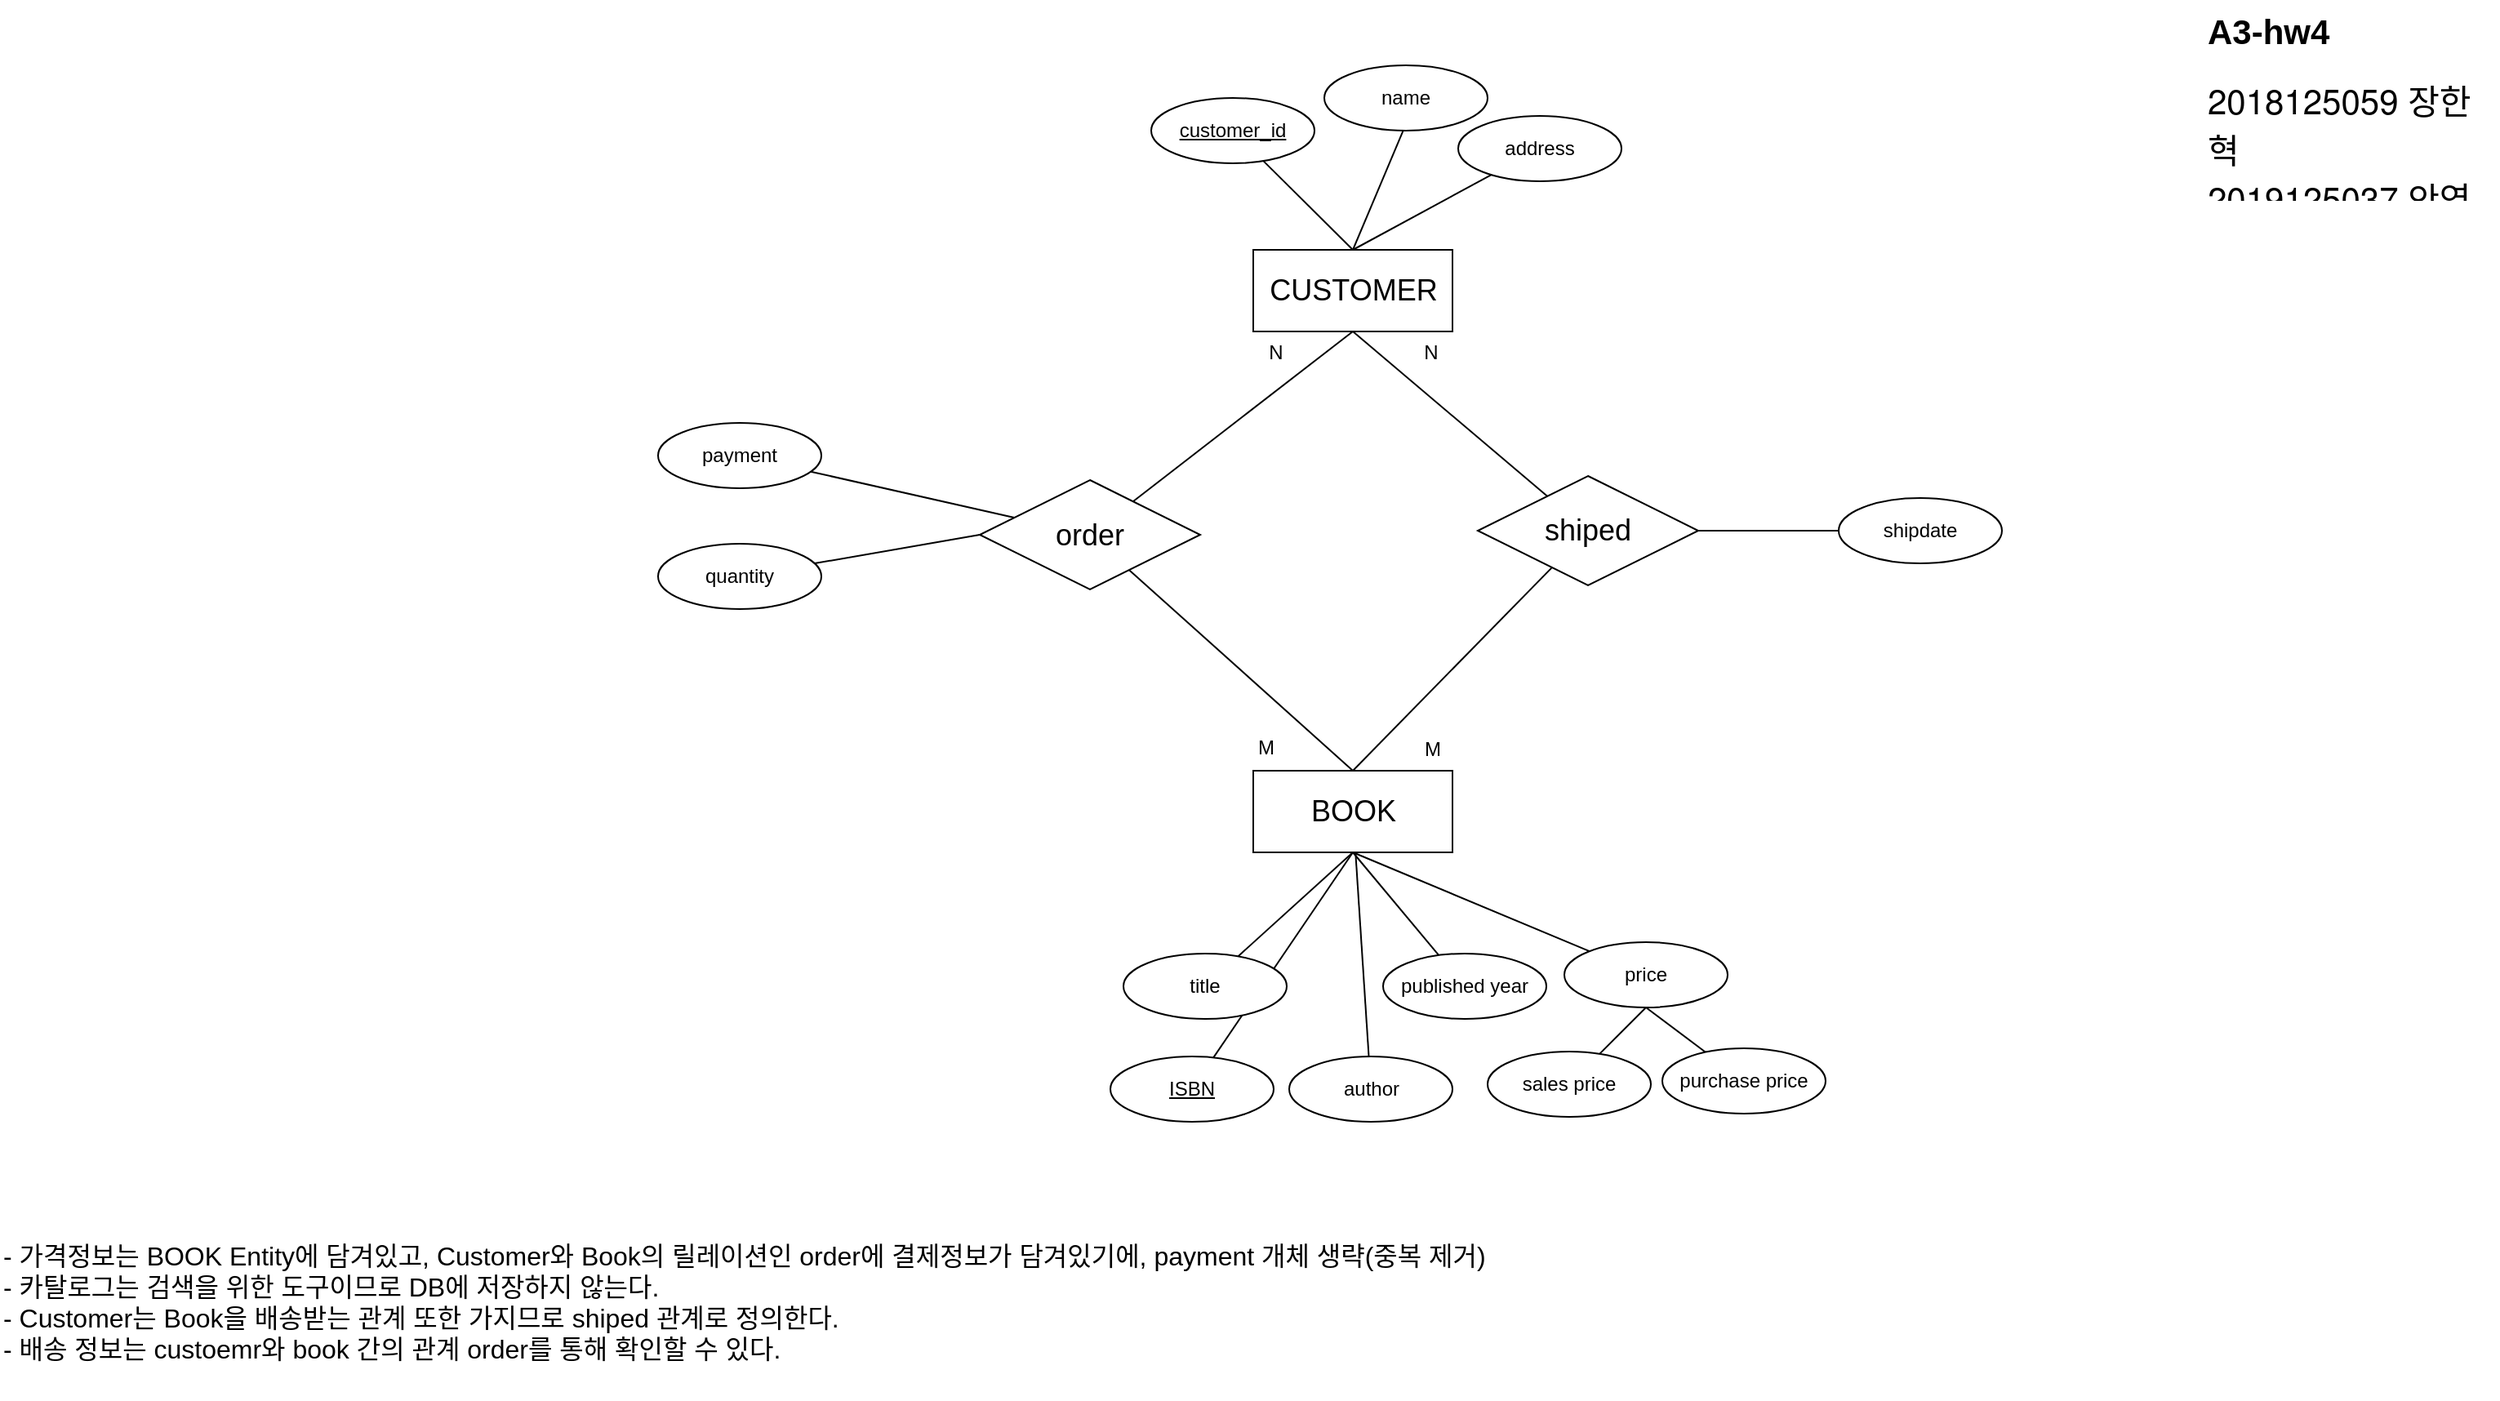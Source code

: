 <mxfile version="24.2.2" type="github">
  <diagram name="페이지-1" id="EJJK_OTICPYYUOJ0lnww">
    <mxGraphModel dx="2414" dy="1954" grid="0" gridSize="10" guides="1" tooltips="1" connect="1" arrows="1" fold="1" page="1" pageScale="1" pageWidth="1600" pageHeight="900" math="0" shadow="0">
      <root>
        <mxCell id="0" />
        <mxCell id="1" parent="0" />
        <mxCell id="wNXtxu5_4Zl9AVVXnJgg-21" style="rounded=0;orthogonalLoop=1;jettySize=auto;html=1;endArrow=none;endFill=0;exitX=0.5;exitY=1;exitDx=0;exitDy=0;" parent="1" source="wNXtxu5_4Zl9AVVXnJgg-13" target="wNXtxu5_4Zl9AVVXnJgg-17" edge="1">
          <mxGeometry relative="1" as="geometry" />
        </mxCell>
        <mxCell id="cpaIPxcCsYdrv0hs0OcH-14" style="rounded=0;orthogonalLoop=1;jettySize=auto;html=1;endArrow=none;endFill=0;exitX=0.5;exitY=1;exitDx=0;exitDy=0;" parent="1" source="wNXtxu5_4Zl9AVVXnJgg-13" target="cpaIPxcCsYdrv0hs0OcH-11" edge="1">
          <mxGeometry relative="1" as="geometry" />
        </mxCell>
        <mxCell id="wNXtxu5_4Zl9AVVXnJgg-13" value="&lt;font style=&quot;font-size: 18px;&quot;&gt;CUSTOMER&lt;/font&gt;" style="whiteSpace=wrap;html=1;align=center;" parent="1" vertex="1">
          <mxGeometry x="784.5" y="169" width="122" height="50" as="geometry" />
        </mxCell>
        <mxCell id="wNXtxu5_4Zl9AVVXnJgg-15" value="&lt;font style=&quot;font-size: 18px;&quot;&gt;BOOK&lt;/font&gt;" style="whiteSpace=wrap;html=1;align=center;" parent="1" vertex="1">
          <mxGeometry x="784.5" y="488" width="122" height="50" as="geometry" />
        </mxCell>
        <mxCell id="wNXtxu5_4Zl9AVVXnJgg-23" style="rounded=0;orthogonalLoop=1;jettySize=auto;html=1;endArrow=none;endFill=0;entryX=0.5;entryY=0;entryDx=0;entryDy=0;" parent="1" source="wNXtxu5_4Zl9AVVXnJgg-17" target="wNXtxu5_4Zl9AVVXnJgg-15" edge="1">
          <mxGeometry relative="1" as="geometry" />
        </mxCell>
        <mxCell id="wNXtxu5_4Zl9AVVXnJgg-17" value="&lt;span style=&quot;font-size: 18px;&quot;&gt;order&lt;/span&gt;" style="shape=rhombus;perimeter=rhombusPerimeter;whiteSpace=wrap;html=1;align=center;" parent="1" vertex="1">
          <mxGeometry x="617" y="310" width="135" height="67" as="geometry" />
        </mxCell>
        <mxCell id="cpaIPxcCsYdrv0hs0OcH-4" style="rounded=0;orthogonalLoop=1;jettySize=auto;html=1;endArrow=none;endFill=0;entryX=0.5;entryY=1;entryDx=0;entryDy=0;" parent="1" source="wNXtxu5_4Zl9AVVXnJgg-29" target="wNXtxu5_4Zl9AVVXnJgg-15" edge="1">
          <mxGeometry relative="1" as="geometry" />
        </mxCell>
        <mxCell id="wNXtxu5_4Zl9AVVXnJgg-29" value="&lt;u&gt;ISBN&lt;/u&gt;" style="ellipse;whiteSpace=wrap;html=1;align=center;" parent="1" vertex="1">
          <mxGeometry x="697" y="663" width="100" height="40" as="geometry" />
        </mxCell>
        <mxCell id="wNXtxu5_4Zl9AVVXnJgg-32" style="rounded=0;orthogonalLoop=1;jettySize=auto;html=1;entryX=0;entryY=0.5;entryDx=0;entryDy=0;endArrow=none;endFill=0;" parent="1" source="wNXtxu5_4Zl9AVVXnJgg-30" target="wNXtxu5_4Zl9AVVXnJgg-17" edge="1">
          <mxGeometry relative="1" as="geometry" />
        </mxCell>
        <mxCell id="wNXtxu5_4Zl9AVVXnJgg-30" value="quantity" style="ellipse;whiteSpace=wrap;html=1;align=center;" parent="1" vertex="1">
          <mxGeometry x="420" y="349" width="100" height="40" as="geometry" />
        </mxCell>
        <mxCell id="cpaIPxcCsYdrv0hs0OcH-6" style="rounded=0;orthogonalLoop=1;jettySize=auto;html=1;endArrow=none;endFill=0;entryX=0.5;entryY=0;entryDx=0;entryDy=0;" parent="1" source="wNXtxu5_4Zl9AVVXnJgg-33" target="wNXtxu5_4Zl9AVVXnJgg-13" edge="1">
          <mxGeometry relative="1" as="geometry" />
        </mxCell>
        <mxCell id="wNXtxu5_4Zl9AVVXnJgg-33" value="&lt;u&gt;customer_id&lt;/u&gt;" style="ellipse;whiteSpace=wrap;html=1;align=center;" parent="1" vertex="1">
          <mxGeometry x="722" y="76" width="100" height="40" as="geometry" />
        </mxCell>
        <mxCell id="cpaIPxcCsYdrv0hs0OcH-1" style="rounded=0;orthogonalLoop=1;jettySize=auto;html=1;entryX=0.5;entryY=1;entryDx=0;entryDy=0;endArrow=none;endFill=0;" parent="1" source="wNXtxu5_4Zl9AVVXnJgg-34" target="wNXtxu5_4Zl9AVVXnJgg-15" edge="1">
          <mxGeometry relative="1" as="geometry" />
        </mxCell>
        <mxCell id="wNXtxu5_4Zl9AVVXnJgg-34" value="title" style="ellipse;whiteSpace=wrap;html=1;align=center;" parent="1" vertex="1">
          <mxGeometry x="705" y="600" width="100" height="40" as="geometry" />
        </mxCell>
        <mxCell id="cpaIPxcCsYdrv0hs0OcH-2" style="rounded=0;orthogonalLoop=1;jettySize=auto;html=1;entryX=0.5;entryY=1;entryDx=0;entryDy=0;endArrow=none;endFill=0;" parent="1" source="wNXtxu5_4Zl9AVVXnJgg-35" target="wNXtxu5_4Zl9AVVXnJgg-15" edge="1">
          <mxGeometry relative="1" as="geometry" />
        </mxCell>
        <mxCell id="wNXtxu5_4Zl9AVVXnJgg-35" value="published year" style="ellipse;whiteSpace=wrap;html=1;align=center;" parent="1" vertex="1">
          <mxGeometry x="864" y="600" width="100" height="40" as="geometry" />
        </mxCell>
        <mxCell id="wNXtxu5_4Zl9AVVXnJgg-40" style="rounded=0;orthogonalLoop=1;jettySize=auto;html=1;endArrow=none;endFill=0;exitX=0.5;exitY=1;exitDx=0;exitDy=0;" parent="1" source="wNXtxu5_4Zl9AVVXnJgg-36" target="wNXtxu5_4Zl9AVVXnJgg-39" edge="1">
          <mxGeometry relative="1" as="geometry" />
        </mxCell>
        <mxCell id="wNXtxu5_4Zl9AVVXnJgg-41" style="rounded=0;orthogonalLoop=1;jettySize=auto;html=1;endArrow=none;endFill=0;exitX=0.5;exitY=1;exitDx=0;exitDy=0;" parent="1" source="wNXtxu5_4Zl9AVVXnJgg-36" target="wNXtxu5_4Zl9AVVXnJgg-37" edge="1">
          <mxGeometry relative="1" as="geometry" />
        </mxCell>
        <mxCell id="cpaIPxcCsYdrv0hs0OcH-3" style="rounded=0;orthogonalLoop=1;jettySize=auto;html=1;endArrow=none;endFill=0;entryX=0.5;entryY=1;entryDx=0;entryDy=0;" parent="1" source="wNXtxu5_4Zl9AVVXnJgg-36" target="wNXtxu5_4Zl9AVVXnJgg-15" edge="1">
          <mxGeometry relative="1" as="geometry" />
        </mxCell>
        <mxCell id="wNXtxu5_4Zl9AVVXnJgg-36" value="price" style="ellipse;whiteSpace=wrap;html=1;align=center;" parent="1" vertex="1">
          <mxGeometry x="975" y="593" width="100" height="40" as="geometry" />
        </mxCell>
        <mxCell id="wNXtxu5_4Zl9AVVXnJgg-37" value="purchase price" style="ellipse;whiteSpace=wrap;html=1;align=center;" parent="1" vertex="1">
          <mxGeometry x="1035" y="658" width="100" height="40" as="geometry" />
        </mxCell>
        <mxCell id="cpaIPxcCsYdrv0hs0OcH-5" style="rounded=0;orthogonalLoop=1;jettySize=auto;html=1;endArrow=none;endFill=0;" parent="1" source="wNXtxu5_4Zl9AVVXnJgg-38" target="wNXtxu5_4Zl9AVVXnJgg-15" edge="1">
          <mxGeometry relative="1" as="geometry" />
        </mxCell>
        <mxCell id="wNXtxu5_4Zl9AVVXnJgg-38" value="author" style="ellipse;whiteSpace=wrap;html=1;align=center;" parent="1" vertex="1">
          <mxGeometry x="806.5" y="663" width="100" height="40" as="geometry" />
        </mxCell>
        <mxCell id="wNXtxu5_4Zl9AVVXnJgg-39" value="sales price" style="ellipse;whiteSpace=wrap;html=1;align=center;" parent="1" vertex="1">
          <mxGeometry x="928" y="660" width="100" height="40" as="geometry" />
        </mxCell>
        <mxCell id="cpaIPxcCsYdrv0hs0OcH-9" style="rounded=0;orthogonalLoop=1;jettySize=auto;html=1;endArrow=none;endFill=0;entryX=0.5;entryY=0;entryDx=0;entryDy=0;" parent="1" source="wNXtxu5_4Zl9AVVXnJgg-44" target="wNXtxu5_4Zl9AVVXnJgg-13" edge="1">
          <mxGeometry relative="1" as="geometry" />
        </mxCell>
        <mxCell id="wNXtxu5_4Zl9AVVXnJgg-44" value="address" style="ellipse;whiteSpace=wrap;html=1;align=center;" parent="1" vertex="1">
          <mxGeometry x="910" y="87" width="100" height="40" as="geometry" />
        </mxCell>
        <mxCell id="cpaIPxcCsYdrv0hs0OcH-7" style="rounded=0;orthogonalLoop=1;jettySize=auto;html=1;endArrow=none;endFill=0;entryX=0.5;entryY=0;entryDx=0;entryDy=0;" parent="1" target="wNXtxu5_4Zl9AVVXnJgg-13" edge="1">
          <mxGeometry relative="1" as="geometry">
            <mxPoint x="877.696" y="92.722" as="sourcePoint" />
          </mxGeometry>
        </mxCell>
        <mxCell id="wNXtxu5_4Zl9AVVXnJgg-45" value="name" style="ellipse;whiteSpace=wrap;html=1;align=center;" parent="1" vertex="1">
          <mxGeometry x="828" y="56" width="100" height="40" as="geometry" />
        </mxCell>
        <mxCell id="cpaIPxcCsYdrv0hs0OcH-15" style="rounded=0;orthogonalLoop=1;jettySize=auto;html=1;endArrow=none;endFill=0;entryX=0.5;entryY=0;entryDx=0;entryDy=0;" parent="1" source="cpaIPxcCsYdrv0hs0OcH-11" target="wNXtxu5_4Zl9AVVXnJgg-15" edge="1">
          <mxGeometry relative="1" as="geometry" />
        </mxCell>
        <mxCell id="cpaIPxcCsYdrv0hs0OcH-17" style="rounded=0;orthogonalLoop=1;jettySize=auto;html=1;endArrow=none;endFill=0;" parent="1" source="cpaIPxcCsYdrv0hs0OcH-11" target="cpaIPxcCsYdrv0hs0OcH-16" edge="1">
          <mxGeometry relative="1" as="geometry" />
        </mxCell>
        <mxCell id="cpaIPxcCsYdrv0hs0OcH-11" value="&lt;span style=&quot;font-size: 18px;&quot;&gt;shiped&lt;/span&gt;" style="shape=rhombus;perimeter=rhombusPerimeter;whiteSpace=wrap;html=1;align=center;" parent="1" vertex="1">
          <mxGeometry x="922" y="307.5" width="135" height="67" as="geometry" />
        </mxCell>
        <mxCell id="cpaIPxcCsYdrv0hs0OcH-16" value="shipdate" style="ellipse;whiteSpace=wrap;html=1;align=center;" parent="1" vertex="1">
          <mxGeometry x="1143" y="321" width="100" height="40" as="geometry" />
        </mxCell>
        <mxCell id="cpaIPxcCsYdrv0hs0OcH-22" value="N" style="text;html=1;align=center;verticalAlign=middle;resizable=0;points=[];autosize=1;strokeColor=none;fillColor=none;" parent="1" vertex="1">
          <mxGeometry x="879.5" y="219" width="27" height="26" as="geometry" />
        </mxCell>
        <mxCell id="cpaIPxcCsYdrv0hs0OcH-23" value="N" style="text;html=1;align=center;verticalAlign=middle;resizable=0;points=[];autosize=1;strokeColor=none;fillColor=none;" parent="1" vertex="1">
          <mxGeometry x="784.5" y="219" width="27" height="26" as="geometry" />
        </mxCell>
        <mxCell id="cpaIPxcCsYdrv0hs0OcH-24" value="M" style="text;html=1;align=center;verticalAlign=middle;resizable=0;points=[];autosize=1;strokeColor=none;fillColor=none;" parent="1" vertex="1">
          <mxGeometry x="778" y="461" width="28" height="26" as="geometry" />
        </mxCell>
        <mxCell id="cpaIPxcCsYdrv0hs0OcH-25" value="M" style="text;html=1;align=center;verticalAlign=middle;resizable=0;points=[];autosize=1;strokeColor=none;fillColor=none;" parent="1" vertex="1">
          <mxGeometry x="879.5" y="462" width="28" height="26" as="geometry" />
        </mxCell>
        <mxCell id="cpaIPxcCsYdrv0hs0OcH-26" value="&lt;font style=&quot;font-size: 16px;&quot;&gt;- 가격정보는 BOOK Entity에 담겨있고, Customer와 Book의 릴레이션인 order에 결제정보가 담겨있기에, payment 개체 생략(중복 제거)&lt;/font&gt;&lt;div style=&quot;font-size: 16px;&quot;&gt;&lt;font style=&quot;font-size: 16px;&quot;&gt;- 카탈로그는 검색을 위한 도구이므로 DB에 저장하지 않는다.&amp;nbsp;&lt;/font&gt;&lt;/div&gt;&lt;div style=&quot;font-size: 16px;&quot;&gt;&lt;font style=&quot;font-size: 16px;&quot;&gt;- Customer는 Book을 배송받는 관계 또한 가지므로 shiped 관계로 정의한다.&amp;nbsp;&lt;/font&gt;&lt;/div&gt;&lt;div style=&quot;font-size: 16px;&quot;&gt;&lt;font style=&quot;font-size: 16px;&quot;&gt;- 배송 정보는 custoemr와 book 간의 관계 order를 통해 확인할 수 있다.&lt;/font&gt;&lt;/div&gt;&lt;div style=&quot;font-size: 16px;&quot;&gt;&lt;br&gt;&lt;/div&gt;" style="text;html=1;align=left;verticalAlign=middle;whiteSpace=wrap;rounded=0;" parent="1" vertex="1">
          <mxGeometry x="17" y="772" width="946" height="101" as="geometry" />
        </mxCell>
        <mxCell id="PhWEiAaQ2m5naKxJ0kmm-2" style="rounded=0;orthogonalLoop=1;jettySize=auto;html=1;endArrow=none;endFill=0;" edge="1" parent="1" source="PhWEiAaQ2m5naKxJ0kmm-1" target="wNXtxu5_4Zl9AVVXnJgg-17">
          <mxGeometry relative="1" as="geometry" />
        </mxCell>
        <mxCell id="PhWEiAaQ2m5naKxJ0kmm-1" value="payment" style="ellipse;whiteSpace=wrap;html=1;align=center;" vertex="1" parent="1">
          <mxGeometry x="420" y="275" width="100" height="40" as="geometry" />
        </mxCell>
        <mxCell id="PhWEiAaQ2m5naKxJ0kmm-8" value="&lt;h1 style=&quot;margin-top: 0px; font-size: 21px;&quot;&gt;&lt;font style=&quot;font-size: 21px;&quot;&gt;A3-hw4&lt;/font&gt;&lt;/h1&gt;&lt;div style=&quot;font-size: 21px;&quot;&gt;&lt;p style=&quot;margin: 0px; font-variant-numeric: normal; font-variant-east-asian: normal; font-variant-alternates: normal; font-kerning: auto; font-optical-sizing: auto; font-feature-settings: normal; font-variation-settings: normal; font-variant-position: normal; font-stretch: normal; line-height: normal; font-family: &amp;quot;Helvetica Neue&amp;quot;;&quot; class=&quot;p1&quot;&gt;&lt;font style=&quot;font-size: 21px;&quot;&gt;2018125059 &lt;span style=&quot;font-variant-numeric: normal; font-variant-east-asian: normal; font-variant-alternates: normal; font-kerning: auto; font-optical-sizing: auto; font-feature-settings: normal; font-variation-settings: normal; font-variant-position: normal; font-stretch: normal; line-height: normal; font-family: &amp;quot;Apple SD Gothic Neo&amp;quot;;&quot; class=&quot;s1&quot;&gt;장한혁&lt;/span&gt;&lt;/font&gt;&lt;/p&gt;&lt;p style=&quot;margin: 0px; font-variant-numeric: normal; font-variant-east-asian: normal; font-variant-alternates: normal; font-kerning: auto; font-optical-sizing: auto; font-feature-settings: normal; font-variation-settings: normal; font-variant-position: normal; font-stretch: normal; line-height: normal; font-family: &amp;quot;Helvetica Neue&amp;quot;;&quot; class=&quot;p1&quot;&gt;&lt;font style=&quot;font-size: 21px;&quot;&gt;2019125037 &lt;span style=&quot;font-variant-numeric: normal; font-variant-east-asian: normal; font-variant-alternates: normal; font-kerning: auto; font-optical-sizing: auto; font-feature-settings: normal; font-variation-settings: normal; font-variant-position: normal; font-stretch: normal; line-height: normal; font-family: &amp;quot;Apple SD Gothic Neo&amp;quot;;&quot; class=&quot;s1&quot;&gt;안영근&lt;/span&gt;&lt;/font&gt;&lt;/p&gt;&lt;p style=&quot;margin: 0px; font-variant-numeric: normal; font-variant-east-asian: normal; font-variant-alternates: normal; font-kerning: auto; font-optical-sizing: auto; font-feature-settings: normal; font-variation-settings: normal; font-variant-position: normal; font-stretch: normal; line-height: normal; font-family: &amp;quot;Helvetica Neue&amp;quot;;&quot; class=&quot;p1&quot;&gt;&lt;font style=&quot;font-size: 21px;&quot;&gt;2020126109 &lt;span style=&quot;font-variant-numeric: normal; font-variant-east-asian: normal; font-variant-alternates: normal; font-kerning: auto; font-optical-sizing: auto; font-feature-settings: normal; font-variation-settings: normal; font-variant-position: normal; font-stretch: normal; line-height: normal; font-family: &amp;quot;Apple SD Gothic Neo&amp;quot;;&quot; class=&quot;s1&quot;&gt;추세빈&lt;/span&gt;&lt;/font&gt;&lt;/p&gt;&lt;/div&gt;" style="text;html=1;whiteSpace=wrap;overflow=hidden;rounded=0;" vertex="1" parent="1">
          <mxGeometry x="1367" y="16" width="180" height="120" as="geometry" />
        </mxCell>
      </root>
    </mxGraphModel>
  </diagram>
</mxfile>
